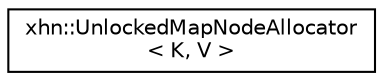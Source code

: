digraph "Graphical Class Hierarchy"
{
  edge [fontname="Helvetica",fontsize="10",labelfontname="Helvetica",labelfontsize="10"];
  node [fontname="Helvetica",fontsize="10",shape=record];
  rankdir="LR";
  Node1 [label="xhn::UnlockedMapNodeAllocator\l\< K, V \>",height=0.2,width=0.4,color="black", fillcolor="white", style="filled",URL="$classxhn_1_1_unlocked_map_node_allocator.html"];
}
